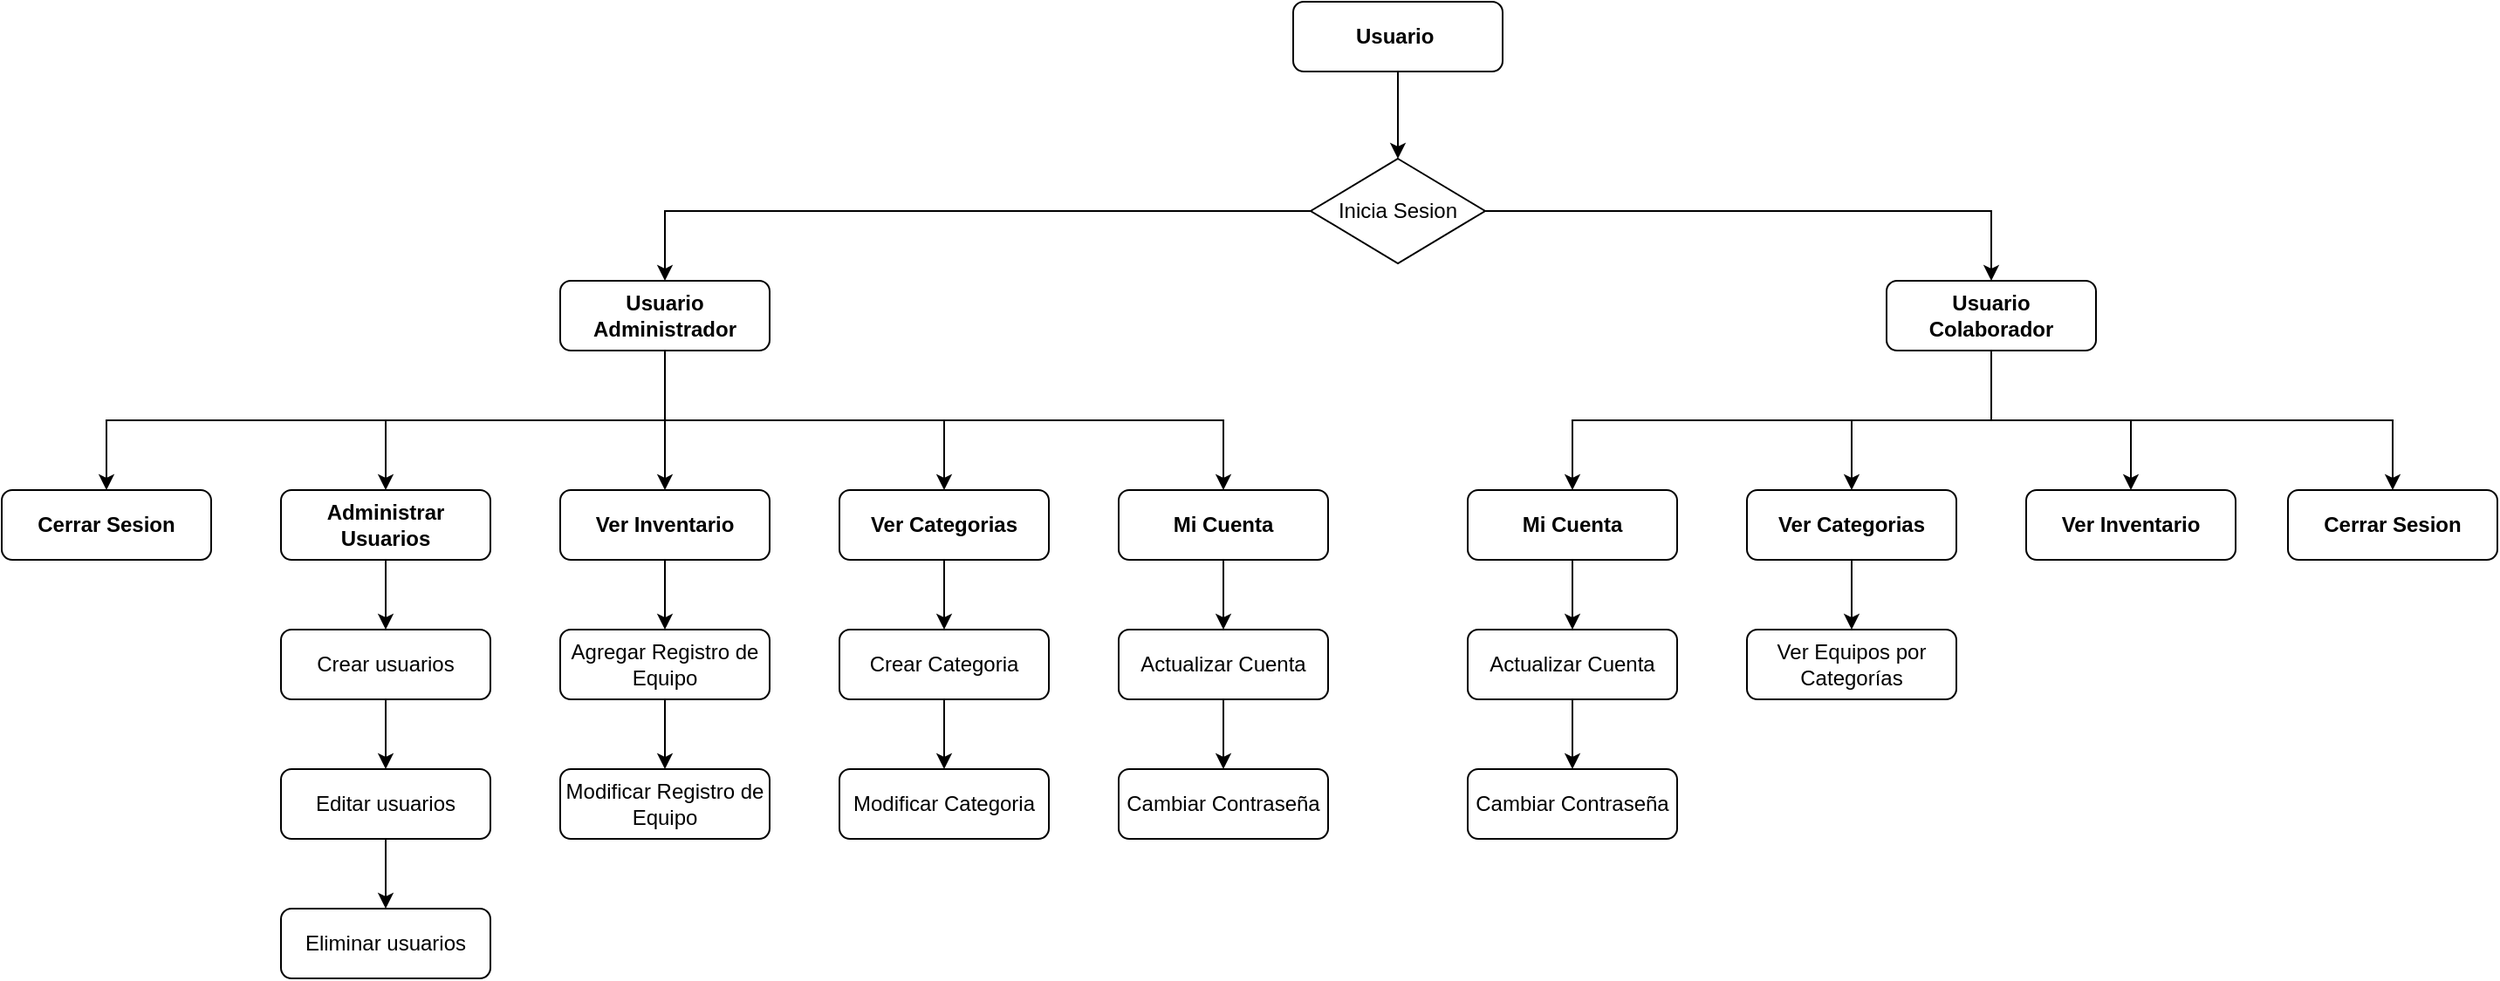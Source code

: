 <mxfile version="21.0.2" type="device"><diagram id="C5RBs43oDa-KdzZeNtuy" name="Page-1"><mxGraphModel dx="2145" dy="1729" grid="1" gridSize="10" guides="1" tooltips="1" connect="1" arrows="1" fold="1" page="1" pageScale="1" pageWidth="827" pageHeight="1169" math="0" shadow="0"><root><mxCell id="WIyWlLk6GJQsqaUBKTNV-0"/><mxCell id="WIyWlLk6GJQsqaUBKTNV-1" parent="WIyWlLk6GJQsqaUBKTNV-0"/><mxCell id="GrAIXZatZ46OjjFPkVsU-33" value="" style="edgeStyle=orthogonalEdgeStyle;rounded=0;orthogonalLoop=1;jettySize=auto;html=1;" parent="WIyWlLk6GJQsqaUBKTNV-1" source="WIyWlLk6GJQsqaUBKTNV-3" target="WIyWlLk6GJQsqaUBKTNV-12" edge="1"><mxGeometry relative="1" as="geometry"><Array as="points"><mxPoint x="-20" y="80"/><mxPoint x="-180" y="80"/></Array></mxGeometry></mxCell><mxCell id="GrAIXZatZ46OjjFPkVsU-75" value="" style="edgeStyle=orthogonalEdgeStyle;rounded=0;orthogonalLoop=1;jettySize=auto;html=1;fontFamily=Helvetica;fontSize=12;fontColor=default;entryX=0.5;entryY=0;entryDx=0;entryDy=0;" parent="WIyWlLk6GJQsqaUBKTNV-1" source="WIyWlLk6GJQsqaUBKTNV-3" target="GrAIXZatZ46OjjFPkVsU-0" edge="1"><mxGeometry relative="1" as="geometry"/></mxCell><mxCell id="GrAIXZatZ46OjjFPkVsU-90" value="" style="edgeStyle=orthogonalEdgeStyle;rounded=0;orthogonalLoop=1;jettySize=auto;html=1;fontFamily=Helvetica;fontSize=12;fontColor=default;entryX=0.5;entryY=0;entryDx=0;entryDy=0;" parent="WIyWlLk6GJQsqaUBKTNV-1" source="WIyWlLk6GJQsqaUBKTNV-3" target="GrAIXZatZ46OjjFPkVsU-88" edge="1"><mxGeometry relative="1" as="geometry"><mxPoint x="-180" y="20.0" as="targetPoint"/><Array as="points"><mxPoint x="-20" y="80"/><mxPoint x="-340" y="80"/></Array></mxGeometry></mxCell><mxCell id="WIyWlLk6GJQsqaUBKTNV-3" value="Usuario Administrador" style="rounded=1;whiteSpace=wrap;html=1;fontSize=12;glass=0;strokeWidth=1;shadow=0;fontStyle=1" parent="WIyWlLk6GJQsqaUBKTNV-1" vertex="1"><mxGeometry x="-80" width="120" height="40" as="geometry"/></mxCell><mxCell id="GrAIXZatZ46OjjFPkVsU-63" value="" style="edgeStyle=orthogonalEdgeStyle;rounded=0;orthogonalLoop=1;jettySize=auto;html=1;" parent="WIyWlLk6GJQsqaUBKTNV-1" source="WIyWlLk6GJQsqaUBKTNV-12" target="GrAIXZatZ46OjjFPkVsU-61" edge="1"><mxGeometry relative="1" as="geometry"/></mxCell><mxCell id="WIyWlLk6GJQsqaUBKTNV-12" value="Administrar Usuarios" style="rounded=1;whiteSpace=wrap;html=1;fontSize=12;glass=0;strokeWidth=1;shadow=0;fontStyle=1" parent="WIyWlLk6GJQsqaUBKTNV-1" vertex="1"><mxGeometry x="-240" y="120" width="120" height="40" as="geometry"/></mxCell><mxCell id="GrAIXZatZ46OjjFPkVsU-18" value="" style="edgeStyle=orthogonalEdgeStyle;rounded=0;orthogonalLoop=1;jettySize=auto;html=1;" parent="WIyWlLk6GJQsqaUBKTNV-1" source="GrAIXZatZ46OjjFPkVsU-0" target="GrAIXZatZ46OjjFPkVsU-7" edge="1"><mxGeometry relative="1" as="geometry"/></mxCell><mxCell id="GrAIXZatZ46OjjFPkVsU-0" value="Ver Inventario" style="rounded=1;whiteSpace=wrap;html=1;fontSize=12;glass=0;strokeWidth=1;shadow=0;fontStyle=1" parent="WIyWlLk6GJQsqaUBKTNV-1" vertex="1"><mxGeometry x="-80" y="120" width="120" height="40" as="geometry"/></mxCell><mxCell id="GrAIXZatZ46OjjFPkVsU-80" value="" style="edgeStyle=orthogonalEdgeStyle;rounded=0;orthogonalLoop=1;jettySize=auto;html=1;fontFamily=Helvetica;fontSize=12;fontColor=default;" parent="WIyWlLk6GJQsqaUBKTNV-1" source="GrAIXZatZ46OjjFPkVsU-3" target="GrAIXZatZ46OjjFPkVsU-29" edge="1"><mxGeometry relative="1" as="geometry"/></mxCell><mxCell id="GrAIXZatZ46OjjFPkVsU-82" value="" style="edgeStyle=orthogonalEdgeStyle;rounded=0;orthogonalLoop=1;jettySize=auto;html=1;fontFamily=Helvetica;fontSize=12;fontColor=default;entryX=0.5;entryY=0;entryDx=0;entryDy=0;" parent="WIyWlLk6GJQsqaUBKTNV-1" source="GrAIXZatZ46OjjFPkVsU-3" target="GrAIXZatZ46OjjFPkVsU-5" edge="1"><mxGeometry relative="1" as="geometry"><mxPoint x="820" y="20.0" as="targetPoint"/><Array as="points"><mxPoint x="740" y="80"/><mxPoint x="820" y="80"/></Array></mxGeometry></mxCell><mxCell id="GrAIXZatZ46OjjFPkVsU-84" value="" style="edgeStyle=orthogonalEdgeStyle;rounded=0;orthogonalLoop=1;jettySize=auto;html=1;fontFamily=Helvetica;fontSize=12;fontColor=default;entryX=0.5;entryY=0;entryDx=0;entryDy=0;" parent="WIyWlLk6GJQsqaUBKTNV-1" source="GrAIXZatZ46OjjFPkVsU-3" target="GrAIXZatZ46OjjFPkVsU-55" edge="1"><mxGeometry relative="1" as="geometry"><mxPoint x="500" y="20.0" as="targetPoint"/><Array as="points"><mxPoint x="740" y="80"/><mxPoint x="500" y="80"/></Array></mxGeometry></mxCell><mxCell id="GrAIXZatZ46OjjFPkVsU-87" value="" style="edgeStyle=orthogonalEdgeStyle;rounded=0;orthogonalLoop=1;jettySize=auto;html=1;fontFamily=Helvetica;fontSize=12;fontColor=default;entryX=0.5;entryY=0;entryDx=0;entryDy=0;" parent="WIyWlLk6GJQsqaUBKTNV-1" source="GrAIXZatZ46OjjFPkVsU-3" target="GrAIXZatZ46OjjFPkVsU-85" edge="1"><mxGeometry relative="1" as="geometry"><mxPoint x="900" y="20.0" as="targetPoint"/><Array as="points"><mxPoint x="740" y="80"/><mxPoint x="970" y="80"/></Array></mxGeometry></mxCell><mxCell id="GrAIXZatZ46OjjFPkVsU-3" value="Usuario&lt;br&gt;Colaborador" style="rounded=1;whiteSpace=wrap;html=1;fontSize=12;glass=0;strokeWidth=1;shadow=0;fontStyle=1" parent="WIyWlLk6GJQsqaUBKTNV-1" vertex="1"><mxGeometry x="680" width="120" height="40" as="geometry"/></mxCell><mxCell id="GrAIXZatZ46OjjFPkVsU-5" value="Ver Inventario" style="rounded=1;whiteSpace=wrap;html=1;fontSize=12;glass=0;strokeWidth=1;shadow=0;fontStyle=1" parent="WIyWlLk6GJQsqaUBKTNV-1" vertex="1"><mxGeometry x="760" y="120" width="120" height="40" as="geometry"/></mxCell><mxCell id="GrAIXZatZ46OjjFPkVsU-74" value="" style="edgeStyle=orthogonalEdgeStyle;rounded=0;orthogonalLoop=1;jettySize=auto;html=1;fontFamily=Helvetica;fontSize=12;fontColor=default;" parent="WIyWlLk6GJQsqaUBKTNV-1" source="GrAIXZatZ46OjjFPkVsU-7" target="GrAIXZatZ46OjjFPkVsU-15" edge="1"><mxGeometry relative="1" as="geometry"/></mxCell><mxCell id="GrAIXZatZ46OjjFPkVsU-7" value="Agregar Registro de Equipo" style="rounded=1;whiteSpace=wrap;html=1;fontSize=12;glass=0;strokeWidth=1;shadow=0;" parent="WIyWlLk6GJQsqaUBKTNV-1" vertex="1"><mxGeometry x="-80" y="200" width="120" height="40" as="geometry"/></mxCell><mxCell id="GrAIXZatZ46OjjFPkVsU-15" value="Modificar Registro de Equipo" style="rounded=1;whiteSpace=wrap;html=1;fontSize=12;glass=0;strokeWidth=1;shadow=0;" parent="WIyWlLk6GJQsqaUBKTNV-1" vertex="1"><mxGeometry x="-80" y="280" width="120" height="40" as="geometry"/></mxCell><mxCell id="GrAIXZatZ46OjjFPkVsU-23" value="" style="edgeStyle=orthogonalEdgeStyle;rounded=0;orthogonalLoop=1;jettySize=auto;html=1;" parent="WIyWlLk6GJQsqaUBKTNV-1" source="GrAIXZatZ46OjjFPkVsU-20" target="GrAIXZatZ46OjjFPkVsU-22" edge="1"><mxGeometry relative="1" as="geometry"/></mxCell><mxCell id="GrAIXZatZ46OjjFPkVsU-20" value="Ver Categorias" style="rounded=1;whiteSpace=wrap;html=1;fontSize=12;glass=0;strokeWidth=1;shadow=0;fontStyle=1" parent="WIyWlLk6GJQsqaUBKTNV-1" vertex="1"><mxGeometry x="80" y="120" width="120" height="40" as="geometry"/></mxCell><mxCell id="GrAIXZatZ46OjjFPkVsU-25" value="" style="edgeStyle=orthogonalEdgeStyle;rounded=0;orthogonalLoop=1;jettySize=auto;html=1;" parent="WIyWlLk6GJQsqaUBKTNV-1" source="GrAIXZatZ46OjjFPkVsU-22" target="GrAIXZatZ46OjjFPkVsU-24" edge="1"><mxGeometry relative="1" as="geometry"/></mxCell><mxCell id="GrAIXZatZ46OjjFPkVsU-22" value="Crear Categoria" style="rounded=1;whiteSpace=wrap;html=1;fontSize=12;glass=0;strokeWidth=1;shadow=0;" parent="WIyWlLk6GJQsqaUBKTNV-1" vertex="1"><mxGeometry x="80" y="200" width="120" height="40" as="geometry"/></mxCell><mxCell id="GrAIXZatZ46OjjFPkVsU-24" value="Modificar Categoria" style="whiteSpace=wrap;html=1;rounded=1;glass=0;strokeWidth=1;shadow=0;" parent="WIyWlLk6GJQsqaUBKTNV-1" vertex="1"><mxGeometry x="80" y="280" width="120" height="40" as="geometry"/></mxCell><mxCell id="GrAIXZatZ46OjjFPkVsU-66" value="" style="edgeStyle=orthogonalEdgeStyle;rounded=0;orthogonalLoop=1;jettySize=auto;html=1;" parent="WIyWlLk6GJQsqaUBKTNV-1" source="GrAIXZatZ46OjjFPkVsU-29" target="GrAIXZatZ46OjjFPkVsU-65" edge="1"><mxGeometry relative="1" as="geometry"/></mxCell><mxCell id="GrAIXZatZ46OjjFPkVsU-29" value="Ver Categorias" style="rounded=1;whiteSpace=wrap;html=1;fontSize=12;glass=0;strokeWidth=1;shadow=0;fontStyle=1" parent="WIyWlLk6GJQsqaUBKTNV-1" vertex="1"><mxGeometry x="600" y="120" width="120" height="40" as="geometry"/></mxCell><mxCell id="GrAIXZatZ46OjjFPkVsU-46" value="" style="edgeStyle=orthogonalEdgeStyle;rounded=0;orthogonalLoop=1;jettySize=auto;html=1;entryX=0.5;entryY=0;entryDx=0;entryDy=0;" parent="WIyWlLk6GJQsqaUBKTNV-1" source="GrAIXZatZ46OjjFPkVsU-41" target="GrAIXZatZ46OjjFPkVsU-3" edge="1"><mxGeometry relative="1" as="geometry"><mxPoint x="540" y="-30" as="targetPoint"/></mxGeometry></mxCell><mxCell id="GrAIXZatZ46OjjFPkVsU-48" value="" style="edgeStyle=orthogonalEdgeStyle;rounded=0;orthogonalLoop=1;jettySize=auto;html=1;entryX=0.5;entryY=0;entryDx=0;entryDy=0;" parent="WIyWlLk6GJQsqaUBKTNV-1" source="GrAIXZatZ46OjjFPkVsU-41" target="WIyWlLk6GJQsqaUBKTNV-3" edge="1"><mxGeometry relative="1" as="geometry"><mxPoint x="260" y="-30" as="targetPoint"/><Array as="points"><mxPoint x="-20" y="-40"/></Array></mxGeometry></mxCell><mxCell id="GrAIXZatZ46OjjFPkVsU-41" value="Inicia Sesion" style="rhombus;whiteSpace=wrap;html=1;fontStyle=0" parent="WIyWlLk6GJQsqaUBKTNV-1" vertex="1"><mxGeometry x="350" y="-70" width="100" height="60" as="geometry"/></mxCell><mxCell id="GrAIXZatZ46OjjFPkVsU-44" value="" style="edgeStyle=orthogonalEdgeStyle;rounded=0;orthogonalLoop=1;jettySize=auto;html=1;" parent="WIyWlLk6GJQsqaUBKTNV-1" source="GrAIXZatZ46OjjFPkVsU-43" target="GrAIXZatZ46OjjFPkVsU-41" edge="1"><mxGeometry relative="1" as="geometry"/></mxCell><mxCell id="GrAIXZatZ46OjjFPkVsU-43" value="Usuario&amp;nbsp;" style="rounded=1;whiteSpace=wrap;html=1;fontSize=12;glass=0;strokeWidth=1;shadow=0;fontStyle=1" parent="WIyWlLk6GJQsqaUBKTNV-1" vertex="1"><mxGeometry x="340" y="-160" width="120" height="40" as="geometry"/></mxCell><mxCell id="GrAIXZatZ46OjjFPkVsU-52" value="" style="edgeStyle=orthogonalEdgeStyle;rounded=0;orthogonalLoop=1;jettySize=auto;html=1;" parent="WIyWlLk6GJQsqaUBKTNV-1" source="GrAIXZatZ46OjjFPkVsU-49" target="GrAIXZatZ46OjjFPkVsU-50" edge="1"><mxGeometry relative="1" as="geometry"/></mxCell><mxCell id="GrAIXZatZ46OjjFPkVsU-49" value="Mi Cuenta" style="rounded=1;whiteSpace=wrap;html=1;fontSize=12;glass=0;strokeWidth=1;shadow=0;fontStyle=1" parent="WIyWlLk6GJQsqaUBKTNV-1" vertex="1"><mxGeometry x="240" y="120" width="120" height="40" as="geometry"/></mxCell><mxCell id="GrAIXZatZ46OjjFPkVsU-53" value="" style="edgeStyle=orthogonalEdgeStyle;rounded=0;orthogonalLoop=1;jettySize=auto;html=1;" parent="WIyWlLk6GJQsqaUBKTNV-1" source="GrAIXZatZ46OjjFPkVsU-50" target="GrAIXZatZ46OjjFPkVsU-51" edge="1"><mxGeometry relative="1" as="geometry"/></mxCell><mxCell id="GrAIXZatZ46OjjFPkVsU-50" value="Actualizar Cuenta" style="rounded=1;whiteSpace=wrap;html=1;fontSize=12;glass=0;strokeWidth=1;shadow=0;" parent="WIyWlLk6GJQsqaUBKTNV-1" vertex="1"><mxGeometry x="240" y="200" width="120" height="40" as="geometry"/></mxCell><mxCell id="GrAIXZatZ46OjjFPkVsU-51" value="Cambiar Contraseña" style="rounded=1;whiteSpace=wrap;html=1;fontSize=12;glass=0;strokeWidth=1;shadow=0;" parent="WIyWlLk6GJQsqaUBKTNV-1" vertex="1"><mxGeometry x="240" y="280" width="120" height="40" as="geometry"/></mxCell><mxCell id="GrAIXZatZ46OjjFPkVsU-58" value="" style="edgeStyle=orthogonalEdgeStyle;rounded=0;orthogonalLoop=1;jettySize=auto;html=1;" parent="WIyWlLk6GJQsqaUBKTNV-1" source="GrAIXZatZ46OjjFPkVsU-55" target="GrAIXZatZ46OjjFPkVsU-56" edge="1"><mxGeometry relative="1" as="geometry"/></mxCell><mxCell id="GrAIXZatZ46OjjFPkVsU-55" value="Mi Cuenta" style="rounded=1;whiteSpace=wrap;html=1;fontSize=12;glass=0;strokeWidth=1;shadow=0;fontStyle=1" parent="WIyWlLk6GJQsqaUBKTNV-1" vertex="1"><mxGeometry x="440" y="120" width="120" height="40" as="geometry"/></mxCell><mxCell id="GrAIXZatZ46OjjFPkVsU-60" value="" style="edgeStyle=orthogonalEdgeStyle;rounded=0;orthogonalLoop=1;jettySize=auto;html=1;" parent="WIyWlLk6GJQsqaUBKTNV-1" source="GrAIXZatZ46OjjFPkVsU-56" target="GrAIXZatZ46OjjFPkVsU-57" edge="1"><mxGeometry relative="1" as="geometry"/></mxCell><mxCell id="GrAIXZatZ46OjjFPkVsU-56" value="Actualizar Cuenta" style="rounded=1;whiteSpace=wrap;html=1;fontSize=12;glass=0;strokeWidth=1;shadow=0;" parent="WIyWlLk6GJQsqaUBKTNV-1" vertex="1"><mxGeometry x="440" y="200" width="120" height="40" as="geometry"/></mxCell><mxCell id="GrAIXZatZ46OjjFPkVsU-57" value="Cambiar Contraseña" style="rounded=1;whiteSpace=wrap;html=1;fontSize=12;glass=0;strokeWidth=1;shadow=0;" parent="WIyWlLk6GJQsqaUBKTNV-1" vertex="1"><mxGeometry x="440" y="280" width="120" height="40" as="geometry"/></mxCell><mxCell id="GrAIXZatZ46OjjFPkVsU-72" value="" style="edgeStyle=orthogonalEdgeStyle;rounded=0;orthogonalLoop=1;jettySize=auto;html=1;fontFamily=Helvetica;fontSize=12;fontColor=default;" parent="WIyWlLk6GJQsqaUBKTNV-1" source="GrAIXZatZ46OjjFPkVsU-61" target="GrAIXZatZ46OjjFPkVsU-62" edge="1"><mxGeometry relative="1" as="geometry"/></mxCell><mxCell id="GrAIXZatZ46OjjFPkVsU-61" value="Crear usuarios" style="rounded=1;whiteSpace=wrap;html=1;fontSize=12;glass=0;strokeWidth=1;shadow=0;" parent="WIyWlLk6GJQsqaUBKTNV-1" vertex="1"><mxGeometry x="-240" y="200" width="120" height="40" as="geometry"/></mxCell><mxCell id="GrAIXZatZ46OjjFPkVsU-65" value="Ver Equipos por Categorías" style="rounded=1;whiteSpace=wrap;html=1;fontSize=12;glass=0;strokeWidth=1;shadow=0;" parent="WIyWlLk6GJQsqaUBKTNV-1" vertex="1"><mxGeometry x="600" y="200" width="120" height="40" as="geometry"/></mxCell><mxCell id="GrAIXZatZ46OjjFPkVsU-73" value="" style="edgeStyle=orthogonalEdgeStyle;rounded=0;orthogonalLoop=1;jettySize=auto;html=1;fontFamily=Helvetica;fontSize=12;fontColor=default;" parent="WIyWlLk6GJQsqaUBKTNV-1" source="GrAIXZatZ46OjjFPkVsU-62" target="GrAIXZatZ46OjjFPkVsU-69" edge="1"><mxGeometry relative="1" as="geometry"/></mxCell><mxCell id="GrAIXZatZ46OjjFPkVsU-62" value="Editar usuarios" style="rounded=1;whiteSpace=wrap;html=1;fontSize=12;glass=0;strokeWidth=1;shadow=0;" parent="WIyWlLk6GJQsqaUBKTNV-1" vertex="1"><mxGeometry x="-240" y="280" width="120" height="40" as="geometry"/></mxCell><mxCell id="GrAIXZatZ46OjjFPkVsU-69" value="Eliminar usuarios" style="rounded=1;whiteSpace=wrap;html=1;fontSize=12;glass=0;strokeWidth=1;shadow=0;" parent="WIyWlLk6GJQsqaUBKTNV-1" vertex="1"><mxGeometry x="-240" y="360" width="120" height="40" as="geometry"/></mxCell><mxCell id="GrAIXZatZ46OjjFPkVsU-77" value="" style="edgeStyle=orthogonalEdgeStyle;rounded=0;orthogonalLoop=1;jettySize=auto;html=1;fontFamily=Helvetica;fontSize=12;fontColor=default;entryX=0.5;entryY=0;entryDx=0;entryDy=0;exitX=0.5;exitY=1;exitDx=0;exitDy=0;" parent="WIyWlLk6GJQsqaUBKTNV-1" source="WIyWlLk6GJQsqaUBKTNV-3" target="GrAIXZatZ46OjjFPkVsU-20" edge="1"><mxGeometry relative="1" as="geometry"><mxPoint x="70" y="50" as="sourcePoint"/><mxPoint x="-10" y="130" as="targetPoint"/></mxGeometry></mxCell><mxCell id="GrAIXZatZ46OjjFPkVsU-78" value="" style="edgeStyle=orthogonalEdgeStyle;rounded=0;orthogonalLoop=1;jettySize=auto;html=1;fontFamily=Helvetica;fontSize=12;fontColor=default;entryX=0.5;entryY=0;entryDx=0;entryDy=0;exitX=0.5;exitY=1;exitDx=0;exitDy=0;" parent="WIyWlLk6GJQsqaUBKTNV-1" source="WIyWlLk6GJQsqaUBKTNV-3" target="GrAIXZatZ46OjjFPkVsU-49" edge="1"><mxGeometry relative="1" as="geometry"><mxPoint x="60" y="50" as="sourcePoint"/><mxPoint y="140" as="targetPoint"/><Array as="points"><mxPoint x="-20" y="80"/><mxPoint x="300" y="80"/></Array></mxGeometry></mxCell><mxCell id="GrAIXZatZ46OjjFPkVsU-85" value="Cerrar Sesion" style="rounded=1;whiteSpace=wrap;html=1;fontSize=12;glass=0;strokeWidth=1;shadow=0;fontStyle=1" parent="WIyWlLk6GJQsqaUBKTNV-1" vertex="1"><mxGeometry x="910" y="120" width="120" height="40" as="geometry"/></mxCell><mxCell id="GrAIXZatZ46OjjFPkVsU-88" value="Cerrar Sesion" style="rounded=1;whiteSpace=wrap;html=1;fontSize=12;glass=0;strokeWidth=1;shadow=0;fontStyle=1" parent="WIyWlLk6GJQsqaUBKTNV-1" vertex="1"><mxGeometry x="-400" y="120" width="120" height="40" as="geometry"/></mxCell></root></mxGraphModel></diagram></mxfile>